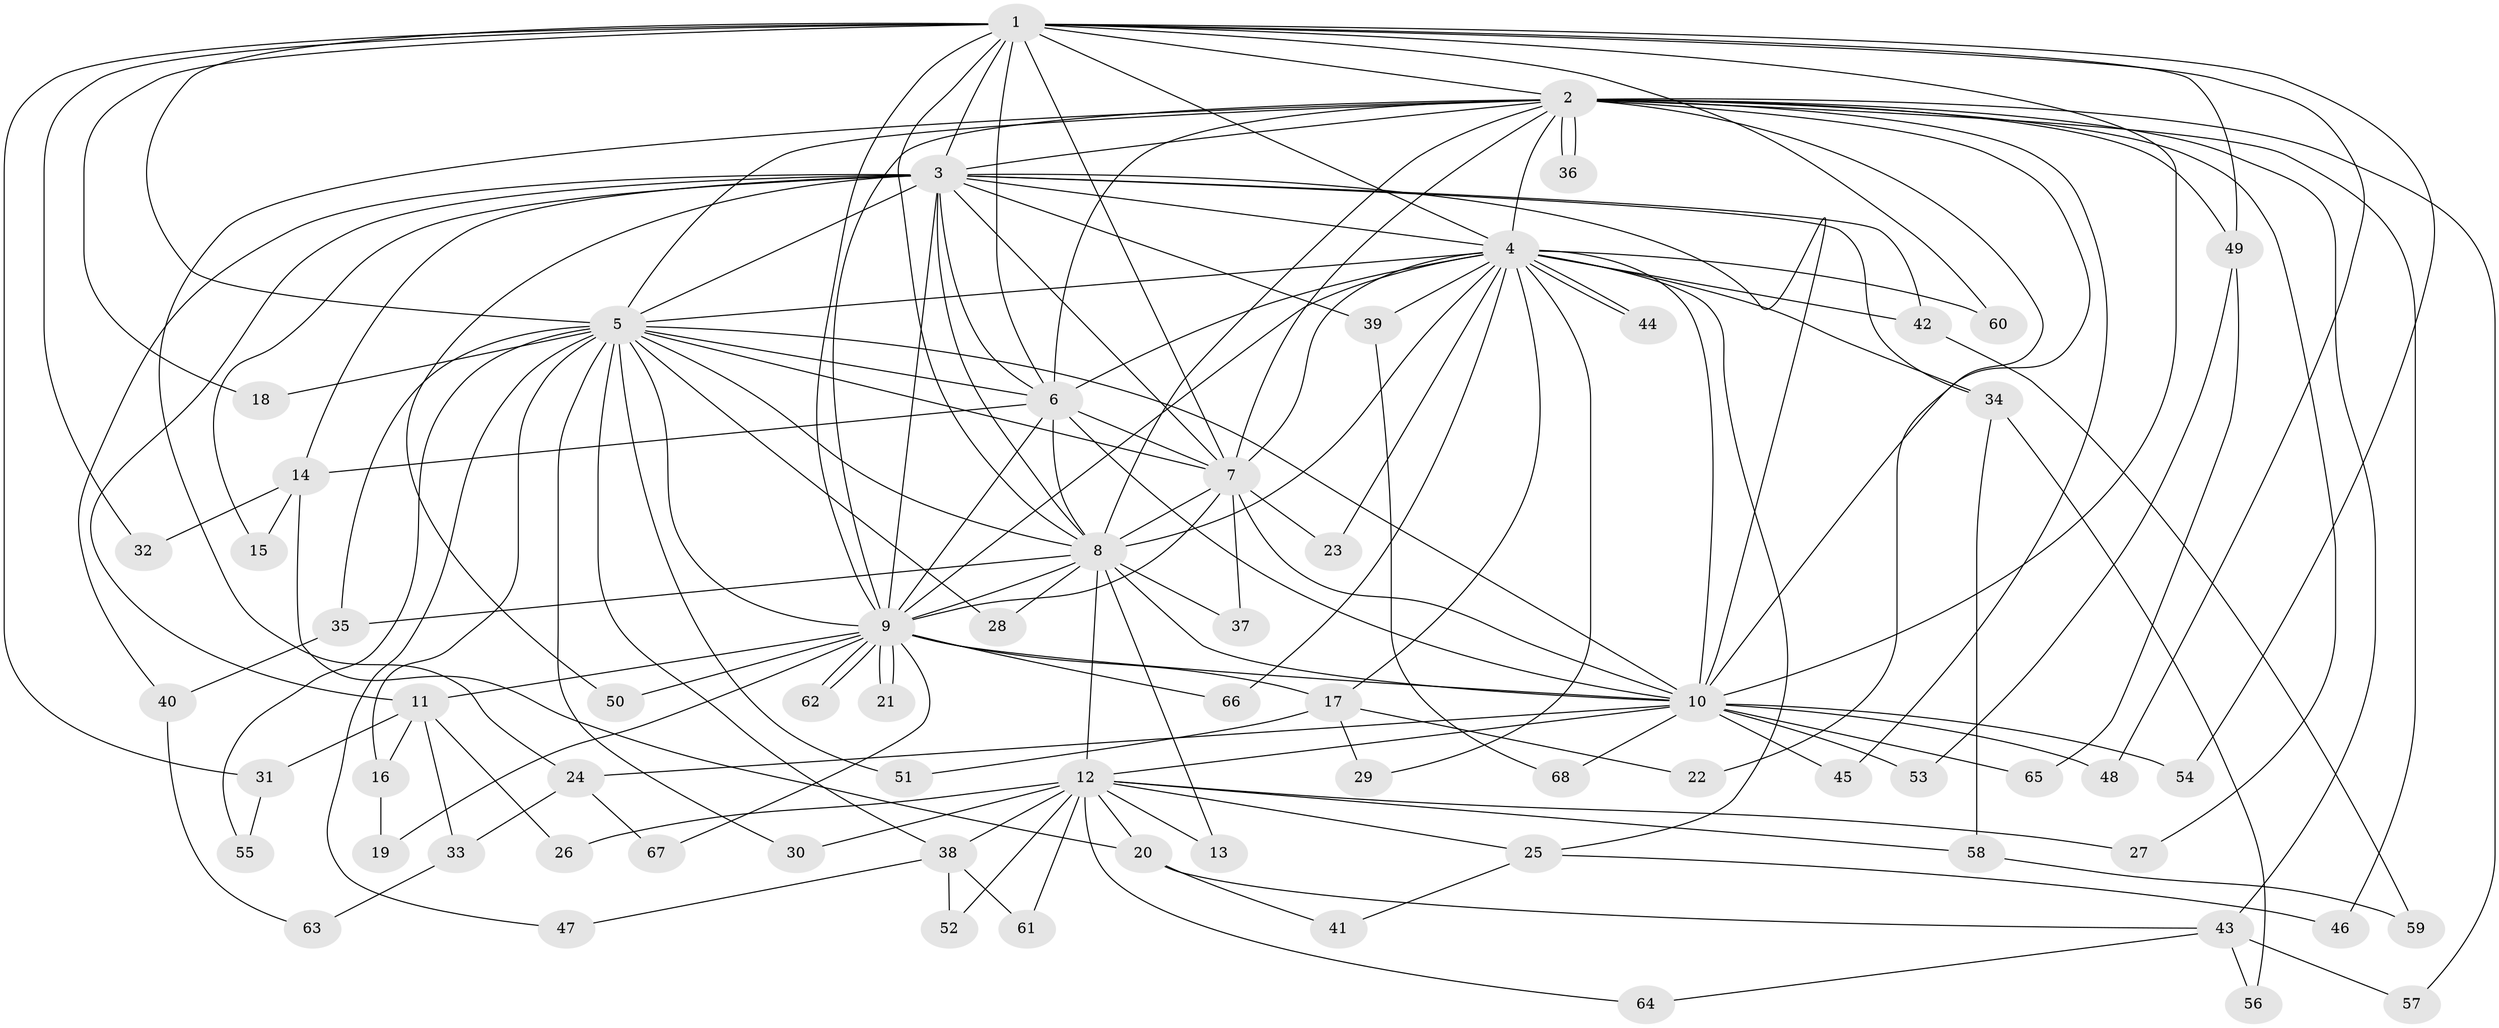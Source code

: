 // coarse degree distribution, {15: 0.02040816326530612, 16: 0.10204081632653061, 17: 0.02040816326530612, 8: 0.02040816326530612, 12: 0.02040816326530612, 7: 0.04081632653061224, 13: 0.02040816326530612, 2: 0.5510204081632653, 5: 0.04081632653061224, 4: 0.10204081632653061, 3: 0.061224489795918366}
// Generated by graph-tools (version 1.1) at 2025/51/02/27/25 19:51:50]
// undirected, 68 vertices, 161 edges
graph export_dot {
graph [start="1"]
  node [color=gray90,style=filled];
  1;
  2;
  3;
  4;
  5;
  6;
  7;
  8;
  9;
  10;
  11;
  12;
  13;
  14;
  15;
  16;
  17;
  18;
  19;
  20;
  21;
  22;
  23;
  24;
  25;
  26;
  27;
  28;
  29;
  30;
  31;
  32;
  33;
  34;
  35;
  36;
  37;
  38;
  39;
  40;
  41;
  42;
  43;
  44;
  45;
  46;
  47;
  48;
  49;
  50;
  51;
  52;
  53;
  54;
  55;
  56;
  57;
  58;
  59;
  60;
  61;
  62;
  63;
  64;
  65;
  66;
  67;
  68;
  1 -- 2;
  1 -- 3;
  1 -- 4;
  1 -- 5;
  1 -- 6;
  1 -- 7;
  1 -- 8;
  1 -- 9;
  1 -- 10;
  1 -- 18;
  1 -- 31;
  1 -- 32;
  1 -- 48;
  1 -- 49;
  1 -- 54;
  1 -- 60;
  2 -- 3;
  2 -- 4;
  2 -- 5;
  2 -- 6;
  2 -- 7;
  2 -- 8;
  2 -- 9;
  2 -- 10;
  2 -- 22;
  2 -- 24;
  2 -- 27;
  2 -- 36;
  2 -- 36;
  2 -- 43;
  2 -- 45;
  2 -- 46;
  2 -- 49;
  2 -- 57;
  3 -- 4;
  3 -- 5;
  3 -- 6;
  3 -- 7;
  3 -- 8;
  3 -- 9;
  3 -- 10;
  3 -- 11;
  3 -- 14;
  3 -- 15;
  3 -- 34;
  3 -- 39;
  3 -- 40;
  3 -- 42;
  3 -- 50;
  4 -- 5;
  4 -- 6;
  4 -- 7;
  4 -- 8;
  4 -- 9;
  4 -- 10;
  4 -- 17;
  4 -- 23;
  4 -- 25;
  4 -- 29;
  4 -- 34;
  4 -- 39;
  4 -- 42;
  4 -- 44;
  4 -- 44;
  4 -- 60;
  4 -- 66;
  5 -- 6;
  5 -- 7;
  5 -- 8;
  5 -- 9;
  5 -- 10;
  5 -- 16;
  5 -- 18;
  5 -- 28;
  5 -- 30;
  5 -- 35;
  5 -- 38;
  5 -- 47;
  5 -- 51;
  5 -- 55;
  6 -- 7;
  6 -- 8;
  6 -- 9;
  6 -- 10;
  6 -- 14;
  7 -- 8;
  7 -- 9;
  7 -- 10;
  7 -- 23;
  7 -- 37;
  8 -- 9;
  8 -- 10;
  8 -- 12;
  8 -- 13;
  8 -- 28;
  8 -- 35;
  8 -- 37;
  9 -- 10;
  9 -- 11;
  9 -- 17;
  9 -- 19;
  9 -- 21;
  9 -- 21;
  9 -- 50;
  9 -- 62;
  9 -- 62;
  9 -- 66;
  9 -- 67;
  10 -- 12;
  10 -- 24;
  10 -- 45;
  10 -- 48;
  10 -- 53;
  10 -- 54;
  10 -- 65;
  10 -- 68;
  11 -- 16;
  11 -- 26;
  11 -- 31;
  11 -- 33;
  12 -- 13;
  12 -- 20;
  12 -- 25;
  12 -- 26;
  12 -- 27;
  12 -- 30;
  12 -- 38;
  12 -- 52;
  12 -- 58;
  12 -- 61;
  12 -- 64;
  14 -- 15;
  14 -- 20;
  14 -- 32;
  16 -- 19;
  17 -- 22;
  17 -- 29;
  17 -- 51;
  20 -- 41;
  20 -- 43;
  24 -- 33;
  24 -- 67;
  25 -- 41;
  25 -- 46;
  31 -- 55;
  33 -- 63;
  34 -- 56;
  34 -- 58;
  35 -- 40;
  38 -- 47;
  38 -- 52;
  38 -- 61;
  39 -- 68;
  40 -- 63;
  42 -- 59;
  43 -- 56;
  43 -- 57;
  43 -- 64;
  49 -- 53;
  49 -- 65;
  58 -- 59;
}
